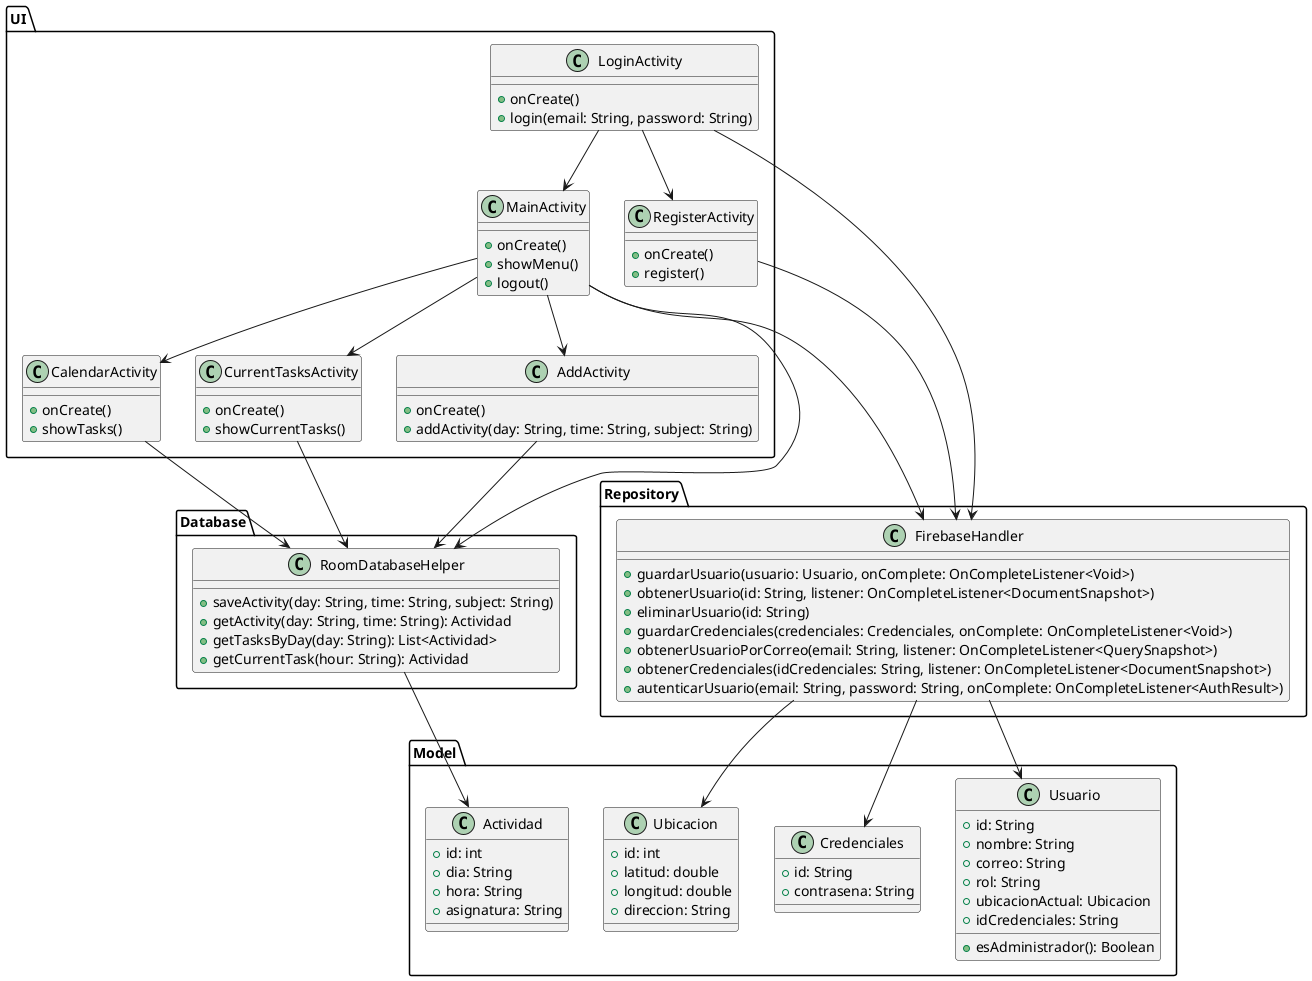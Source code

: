 @startuml
package "UI" {
    class LoginActivity {
        + onCreate()
        + login(email: String, password: String)
    }

    class RegisterActivity {
        + onCreate()
        + register()
    }

    class MainActivity {
        + onCreate()
        + showMenu()
        + logout()
    }

    class AddActivity {
        + onCreate()
        + addActivity(day: String, time: String, subject: String)
    }

    class CalendarActivity {
        + onCreate()
        + showTasks()
    }

    class CurrentTasksActivity {
        + onCreate()
        + showCurrentTasks()
    }

    LoginActivity --> RegisterActivity
    LoginActivity --> MainActivity
    MainActivity --> AddActivity
    MainActivity --> CalendarActivity
    MainActivity --> CurrentTasksActivity
}

package "Model" {
    class Usuario {
        + id: String
        + nombre: String
        + correo: String
        + rol: String
        + ubicacionActual: Ubicacion
        + idCredenciales: String
        + esAdministrador(): Boolean
    }

    class Credenciales {
        + id: String
        + contrasena: String
    }

    class Ubicacion {
        + id: int
        + latitud: double
        + longitud: double
        + direccion: String
    }

    class Actividad {
        + id: int
        + dia: String
        + hora: String
        + asignatura: String
    }
}

package "Repository" {
    class FirebaseHandler {
        + guardarUsuario(usuario: Usuario, onComplete: OnCompleteListener<Void>)
        + obtenerUsuario(id: String, listener: OnCompleteListener<DocumentSnapshot>)
        + eliminarUsuario(id: String)
        + guardarCredenciales(credenciales: Credenciales, onComplete: OnCompleteListener<Void>)
        + obtenerUsuarioPorCorreo(email: String, listener: OnCompleteListener<QuerySnapshot>)
        + obtenerCredenciales(idCredenciales: String, listener: OnCompleteListener<DocumentSnapshot>)
        + autenticarUsuario(email: String, password: String, onComplete: OnCompleteListener<AuthResult>)
    }
}

package "Database" {
    class RoomDatabaseHelper {
        + saveActivity(day: String, time: String, subject: String)
        + getActivity(day: String, time: String): Actividad
        + getTasksByDay(day: String): List<Actividad>
        + getCurrentTask(hour: String): Actividad
    }
}

MainActivity --> FirebaseHandler
LoginActivity --> FirebaseHandler
RegisterActivity --> FirebaseHandler
FirebaseHandler --> Usuario
FirebaseHandler --> Credenciales
FirebaseHandler --> Ubicacion
MainActivity --> RoomDatabaseHelper
AddActivity --> RoomDatabaseHelper
CalendarActivity --> RoomDatabaseHelper
CurrentTasksActivity --> RoomDatabaseHelper
RoomDatabaseHelper --> Actividad
@enduml
